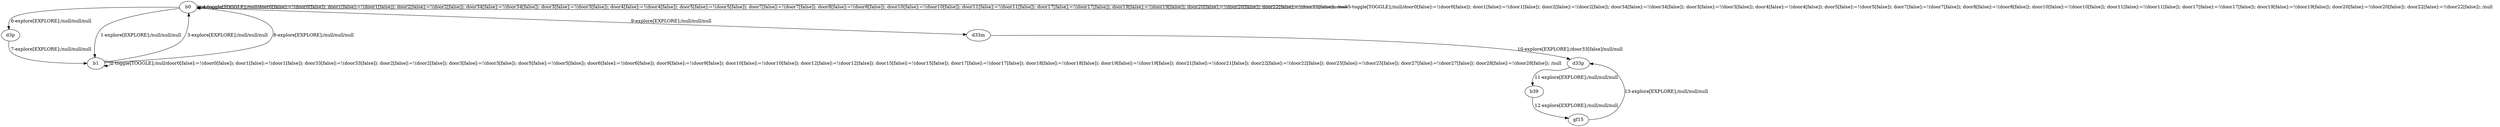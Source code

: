 # Total number of goals covered by this test: 4
# b39 --> gf15
# d33p --> b39
# gf15 --> d33p
# d33m --> d33p

digraph g {
"b0" -> "b1" [label = "1-explore[EXPLORE];/null/null/null"];
"b1" -> "b1" [label = "2-toggle[TOGGLE];/null/door0[false]:=!(door0[false]); door1[false]:=!(door1[false]); door33[false]:=!(door33[false]); door2[false]:=!(door2[false]); door3[false]:=!(door3[false]); door5[false]:=!(door5[false]); door6[false]:=!(door6[false]); door9[false]:=!(door9[false]); door10[false]:=!(door10[false]); door12[false]:=!(door12[false]); door15[false]:=!(door15[false]); door17[false]:=!(door17[false]); door18[false]:=!(door18[false]); door19[false]:=!(door19[false]); door21[false]:=!(door21[false]); door22[false]:=!(door22[false]); door25[false]:=!(door25[false]); door27[false]:=!(door27[false]); door28[false]:=!(door28[false]); /null"];
"b1" -> "b0" [label = "3-explore[EXPLORE];/null/null/null"];
"b0" -> "b0" [label = "4-toggle[TOGGLE];/null/door0[false]:=!(door0[false]); door1[false]:=!(door1[false]); door2[false]:=!(door2[false]); door34[false]:=!(door34[false]); door3[false]:=!(door3[false]); door4[false]:=!(door4[false]); door5[false]:=!(door5[false]); door7[false]:=!(door7[false]); door8[false]:=!(door8[false]); door10[false]:=!(door10[false]); door11[false]:=!(door11[false]); door17[false]:=!(door17[false]); door19[false]:=!(door19[false]); door20[false]:=!(door20[false]); door22[false]:=!(door22[false]); /null"];
"b0" -> "b0" [label = "5-toggle[TOGGLE];/null/door0[false]:=!(door0[false]); door1[false]:=!(door1[false]); door2[false]:=!(door2[false]); door34[false]:=!(door34[false]); door3[false]:=!(door3[false]); door4[false]:=!(door4[false]); door5[false]:=!(door5[false]); door7[false]:=!(door7[false]); door8[false]:=!(door8[false]); door10[false]:=!(door10[false]); door11[false]:=!(door11[false]); door17[false]:=!(door17[false]); door19[false]:=!(door19[false]); door20[false]:=!(door20[false]); door22[false]:=!(door22[false]); /null"];
"b0" -> "d3p" [label = "6-explore[EXPLORE];/null/null/null"];
"d3p" -> "b1" [label = "7-explore[EXPLORE];/null/null/null"];
"b1" -> "b0" [label = "8-explore[EXPLORE];/null/null/null"];
"b0" -> "d33m" [label = "9-explore[EXPLORE];/null/null/null"];
"d33m" -> "d33p" [label = "10-explore[EXPLORE];/door33[false]/null/null"];
"d33p" -> "b39" [label = "11-explore[EXPLORE];/null/null/null"];
"b39" -> "gf15" [label = "12-explore[EXPLORE];/null/null/null"];
"gf15" -> "d33p" [label = "13-explore[EXPLORE];/null/null/null"];
}